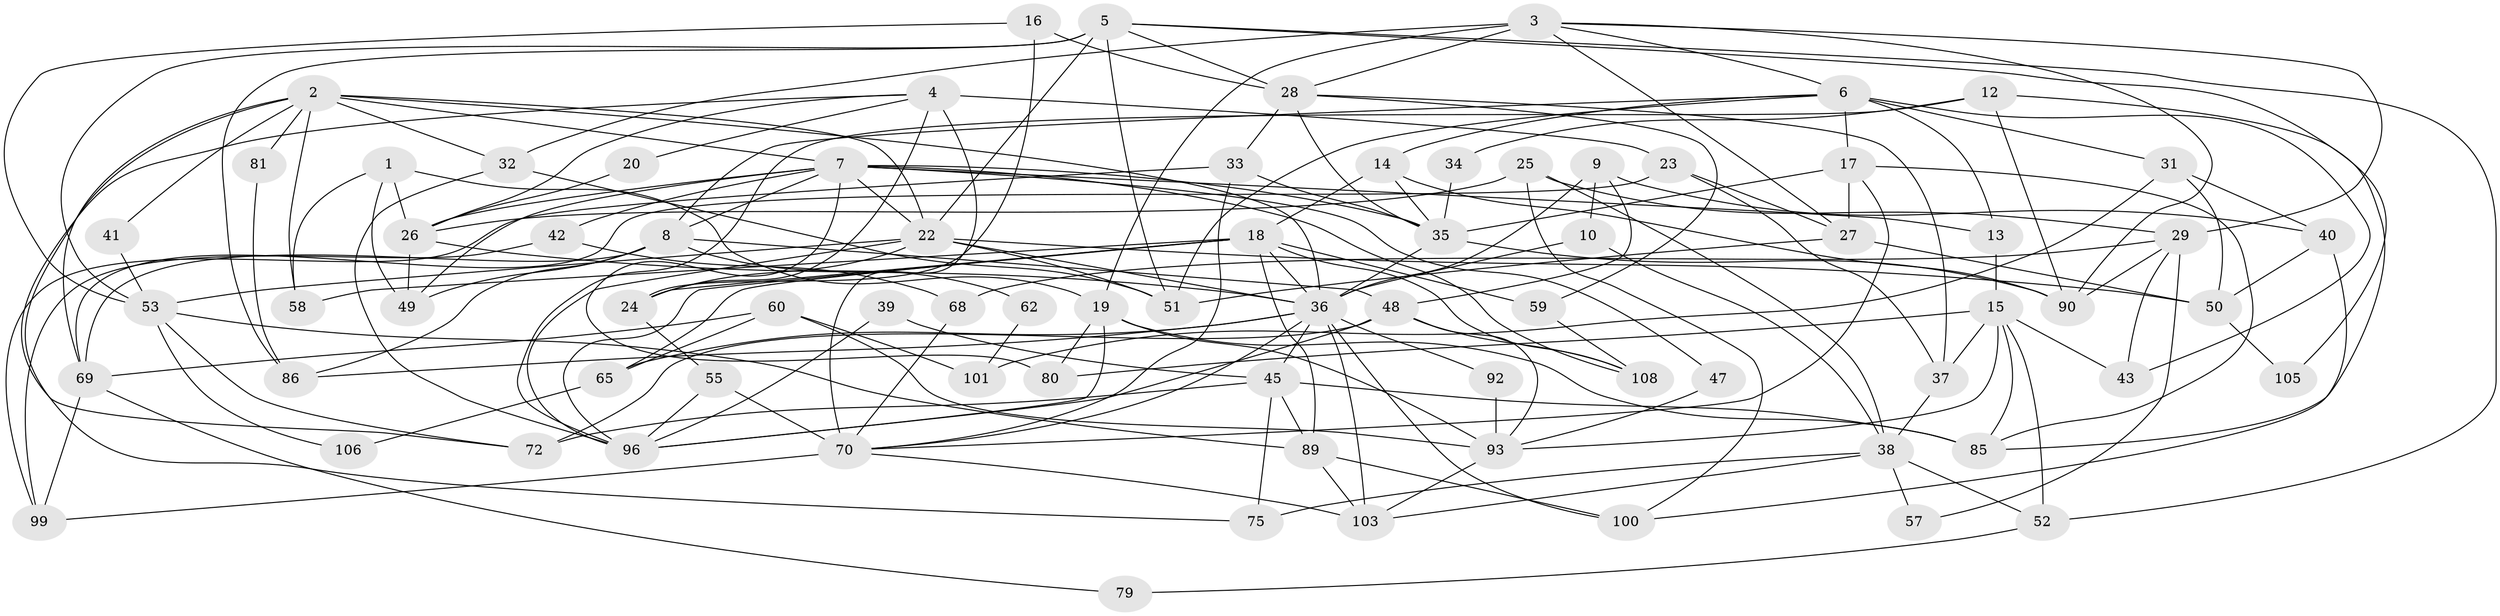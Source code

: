 // Generated by graph-tools (version 1.1) at 2025/52/02/27/25 19:52:05]
// undirected, 77 vertices, 184 edges
graph export_dot {
graph [start="1"]
  node [color=gray90,style=filled];
  1;
  2 [super="+21"];
  3 [super="+11"];
  4 [super="+78"];
  5 [super="+44"];
  6;
  7 [super="+109"];
  8 [super="+71"];
  9;
  10;
  12;
  13;
  14 [super="+64"];
  15 [super="+107"];
  16;
  17;
  18 [super="+83"];
  19 [super="+67"];
  20;
  22 [super="+104"];
  23;
  24 [super="+87"];
  25 [super="+61"];
  26 [super="+46"];
  27 [super="+30"];
  28 [super="+54"];
  29 [super="+73"];
  31;
  32;
  33 [super="+95"];
  34;
  35 [super="+77"];
  36 [super="+63"];
  37 [super="+88"];
  38 [super="+97"];
  39;
  40 [super="+84"];
  41;
  42;
  43;
  45 [super="+98"];
  47;
  48 [super="+66"];
  49;
  50;
  51 [super="+82"];
  52;
  53 [super="+56"];
  55;
  57;
  58 [super="+91"];
  59;
  60;
  62;
  65;
  68;
  69 [super="+74"];
  70 [super="+76"];
  72;
  75;
  79;
  80;
  81;
  85 [super="+94"];
  86;
  89 [super="+102"];
  90;
  92;
  93;
  96 [super="+111"];
  99 [super="+110"];
  100;
  101;
  103;
  105;
  106;
  108;
  1 -- 26;
  1 -- 49;
  1 -- 19;
  1 -- 58;
  2 -- 32;
  2 -- 22;
  2 -- 41;
  2 -- 69;
  2 -- 75;
  2 -- 81;
  2 -- 7;
  2 -- 58;
  2 -- 36;
  3 -- 6;
  3 -- 28;
  3 -- 90;
  3 -- 27;
  3 -- 19 [weight=2];
  3 -- 32;
  3 -- 29;
  4 -- 20;
  4 -- 70 [weight=2];
  4 -- 23;
  4 -- 72;
  4 -- 26;
  4 -- 24;
  5 -- 86;
  5 -- 51;
  5 -- 53;
  5 -- 105;
  5 -- 52;
  5 -- 22;
  5 -- 28;
  6 -- 8;
  6 -- 13;
  6 -- 14;
  6 -- 17;
  6 -- 31;
  6 -- 43;
  6 -- 51;
  7 -- 80;
  7 -- 35;
  7 -- 42;
  7 -- 47;
  7 -- 8;
  7 -- 49;
  7 -- 22;
  7 -- 26;
  7 -- 108;
  7 -- 13;
  8 -- 49;
  8 -- 48;
  8 -- 62;
  8 -- 86;
  8 -- 69;
  9 -- 36;
  9 -- 10;
  9 -- 40;
  9 -- 48;
  10 -- 38;
  10 -- 36;
  12 -- 90;
  12 -- 34;
  12 -- 96;
  12 -- 85;
  13 -- 15;
  14 -- 18;
  14 -- 90;
  14 -- 35;
  15 -- 37;
  15 -- 80;
  15 -- 52;
  15 -- 85;
  15 -- 43;
  15 -- 93;
  16 -- 53;
  16 -- 24;
  16 -- 28;
  17 -- 27;
  17 -- 35;
  17 -- 70;
  17 -- 85;
  18 -- 24;
  18 -- 89;
  18 -- 108;
  18 -- 36;
  18 -- 96;
  18 -- 65;
  18 -- 59;
  18 -- 58;
  19 -- 96;
  19 -- 80;
  19 -- 93;
  19 -- 85;
  20 -- 26;
  22 -- 24;
  22 -- 50;
  22 -- 51;
  22 -- 36 [weight=2];
  22 -- 96;
  22 -- 53;
  23 -- 27;
  23 -- 37;
  23 -- 69;
  24 -- 55;
  25 -- 26;
  25 -- 29;
  25 -- 100;
  25 -- 38;
  26 -- 49;
  26 -- 36;
  27 -- 50;
  27 -- 51;
  28 -- 33;
  28 -- 59;
  28 -- 35;
  28 -- 37;
  29 -- 90;
  29 -- 43;
  29 -- 57;
  29 -- 68;
  31 -- 50;
  31 -- 101;
  31 -- 40;
  32 -- 96;
  32 -- 51;
  33 -- 35;
  33 -- 70;
  33 -- 99;
  34 -- 35;
  35 -- 90;
  35 -- 36;
  36 -- 65;
  36 -- 86;
  36 -- 92;
  36 -- 100;
  36 -- 70;
  36 -- 103;
  36 -- 45;
  37 -- 38;
  38 -- 75;
  38 -- 103;
  38 -- 57;
  38 -- 52;
  39 -- 96;
  39 -- 45;
  40 -- 50;
  40 -- 100;
  41 -- 53;
  42 -- 68;
  42 -- 99;
  45 -- 85;
  45 -- 72;
  45 -- 75;
  45 -- 89;
  47 -- 93;
  48 -- 93;
  48 -- 72;
  48 -- 108;
  48 -- 96;
  50 -- 105;
  52 -- 79;
  53 -- 72;
  53 -- 106;
  53 -- 89;
  55 -- 96;
  55 -- 70;
  59 -- 108;
  60 -- 65;
  60 -- 93;
  60 -- 101;
  60 -- 69;
  62 -- 101;
  65 -- 106;
  68 -- 70;
  69 -- 99;
  69 -- 79;
  70 -- 103;
  70 -- 99;
  81 -- 86;
  89 -- 100;
  89 -- 103;
  92 -- 93;
  93 -- 103;
}
